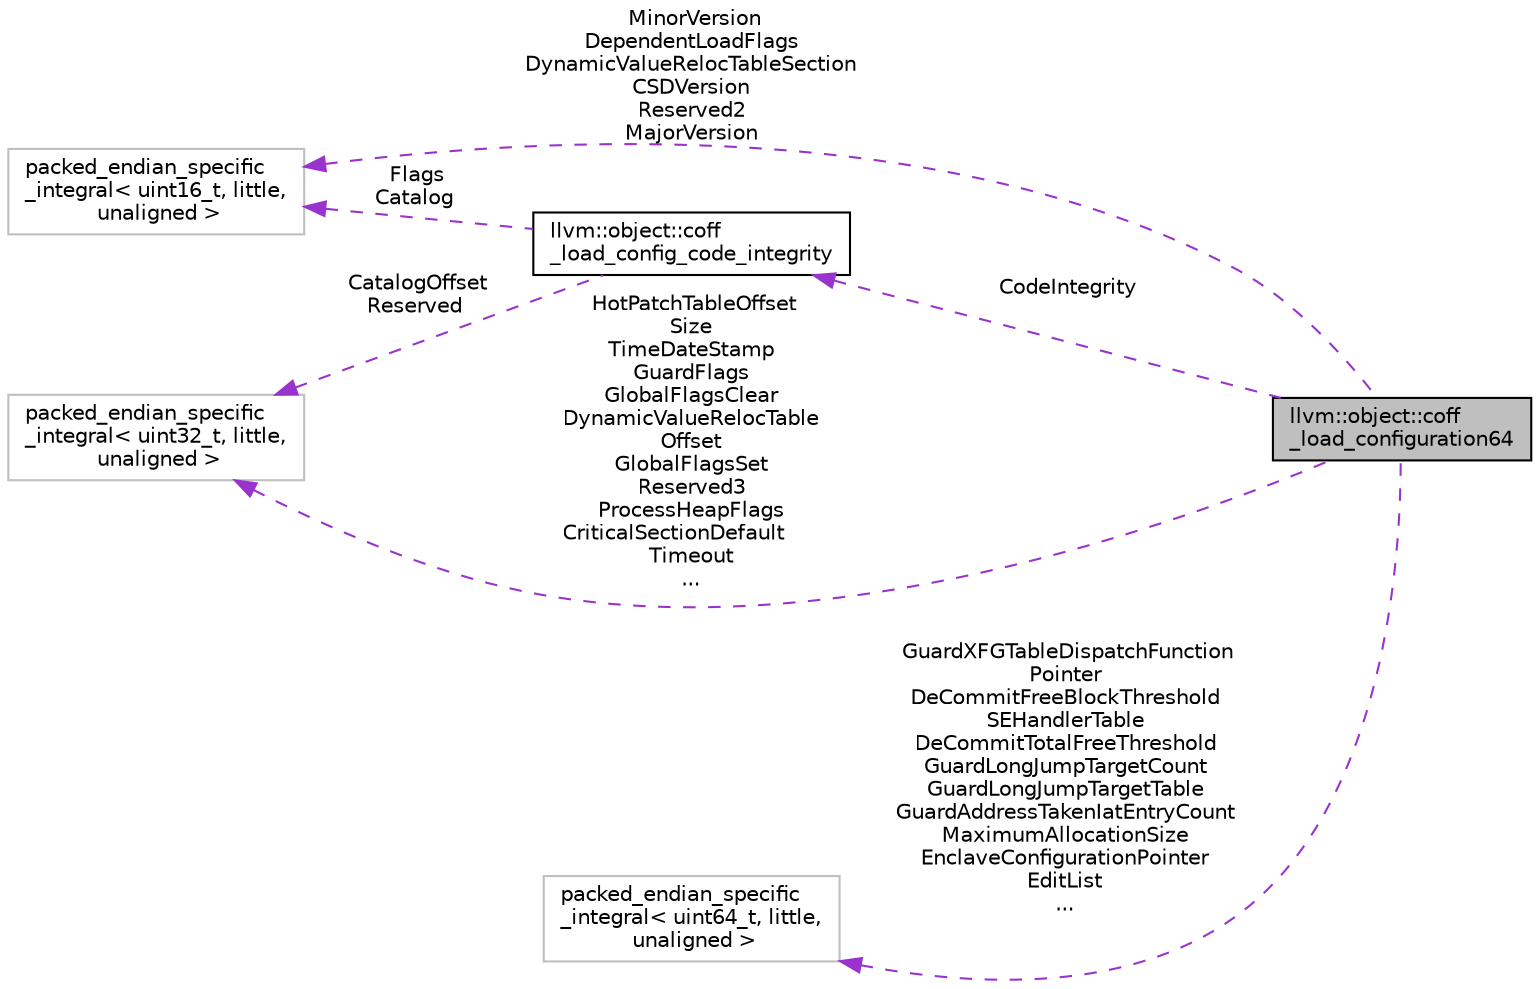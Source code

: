 digraph "llvm::object::coff_load_configuration64"
{
 // LATEX_PDF_SIZE
  bgcolor="transparent";
  edge [fontname="Helvetica",fontsize="10",labelfontname="Helvetica",labelfontsize="10"];
  node [fontname="Helvetica",fontsize="10",shape=record];
  rankdir="LR";
  Node1 [label="llvm::object::coff\l_load_configuration64",height=0.2,width=0.4,color="black", fillcolor="grey75", style="filled", fontcolor="black",tooltip="64-bit load config (IMAGE_LOAD_CONFIG_DIRECTORY64)"];
  Node2 -> Node1 [dir="back",color="darkorchid3",fontsize="10",style="dashed",label=" MinorVersion\nDependentLoadFlags\nDynamicValueRelocTableSection\nCSDVersion\nReserved2\nMajorVersion" ,fontname="Helvetica"];
  Node2 [label="packed_endian_specific\l_integral\< uint16_t, little,\l unaligned \>",height=0.2,width=0.4,color="grey75",tooltip=" "];
  Node3 -> Node1 [dir="back",color="darkorchid3",fontsize="10",style="dashed",label=" GuardXFGTableDispatchFunction\lPointer\nDeCommitFreeBlockThreshold\nSEHandlerTable\nDeCommitTotalFreeThreshold\nGuardLongJumpTargetCount\nGuardLongJumpTargetTable\nGuardAddressTakenIatEntryCount\nMaximumAllocationSize\nEnclaveConfigurationPointer\nEditList\n..." ,fontname="Helvetica"];
  Node3 [label="packed_endian_specific\l_integral\< uint64_t, little,\l unaligned \>",height=0.2,width=0.4,color="grey75",tooltip=" "];
  Node4 -> Node1 [dir="back",color="darkorchid3",fontsize="10",style="dashed",label=" CodeIntegrity" ,fontname="Helvetica"];
  Node4 [label="llvm::object::coff\l_load_config_code_integrity",height=0.2,width=0.4,color="black",URL="$structllvm_1_1object_1_1coff__load__config__code__integrity.html",tooltip=" "];
  Node2 -> Node4 [dir="back",color="darkorchid3",fontsize="10",style="dashed",label=" Flags\nCatalog" ,fontname="Helvetica"];
  Node5 -> Node4 [dir="back",color="darkorchid3",fontsize="10",style="dashed",label=" CatalogOffset\nReserved" ,fontname="Helvetica"];
  Node5 [label="packed_endian_specific\l_integral\< uint32_t, little,\l unaligned \>",height=0.2,width=0.4,color="grey75",tooltip=" "];
  Node5 -> Node1 [dir="back",color="darkorchid3",fontsize="10",style="dashed",label=" HotPatchTableOffset\nSize\nTimeDateStamp\nGuardFlags\nGlobalFlagsClear\nDynamicValueRelocTable\lOffset\nGlobalFlagsSet\nReserved3\nProcessHeapFlags\nCriticalSectionDefault\lTimeout\n..." ,fontname="Helvetica"];
}
